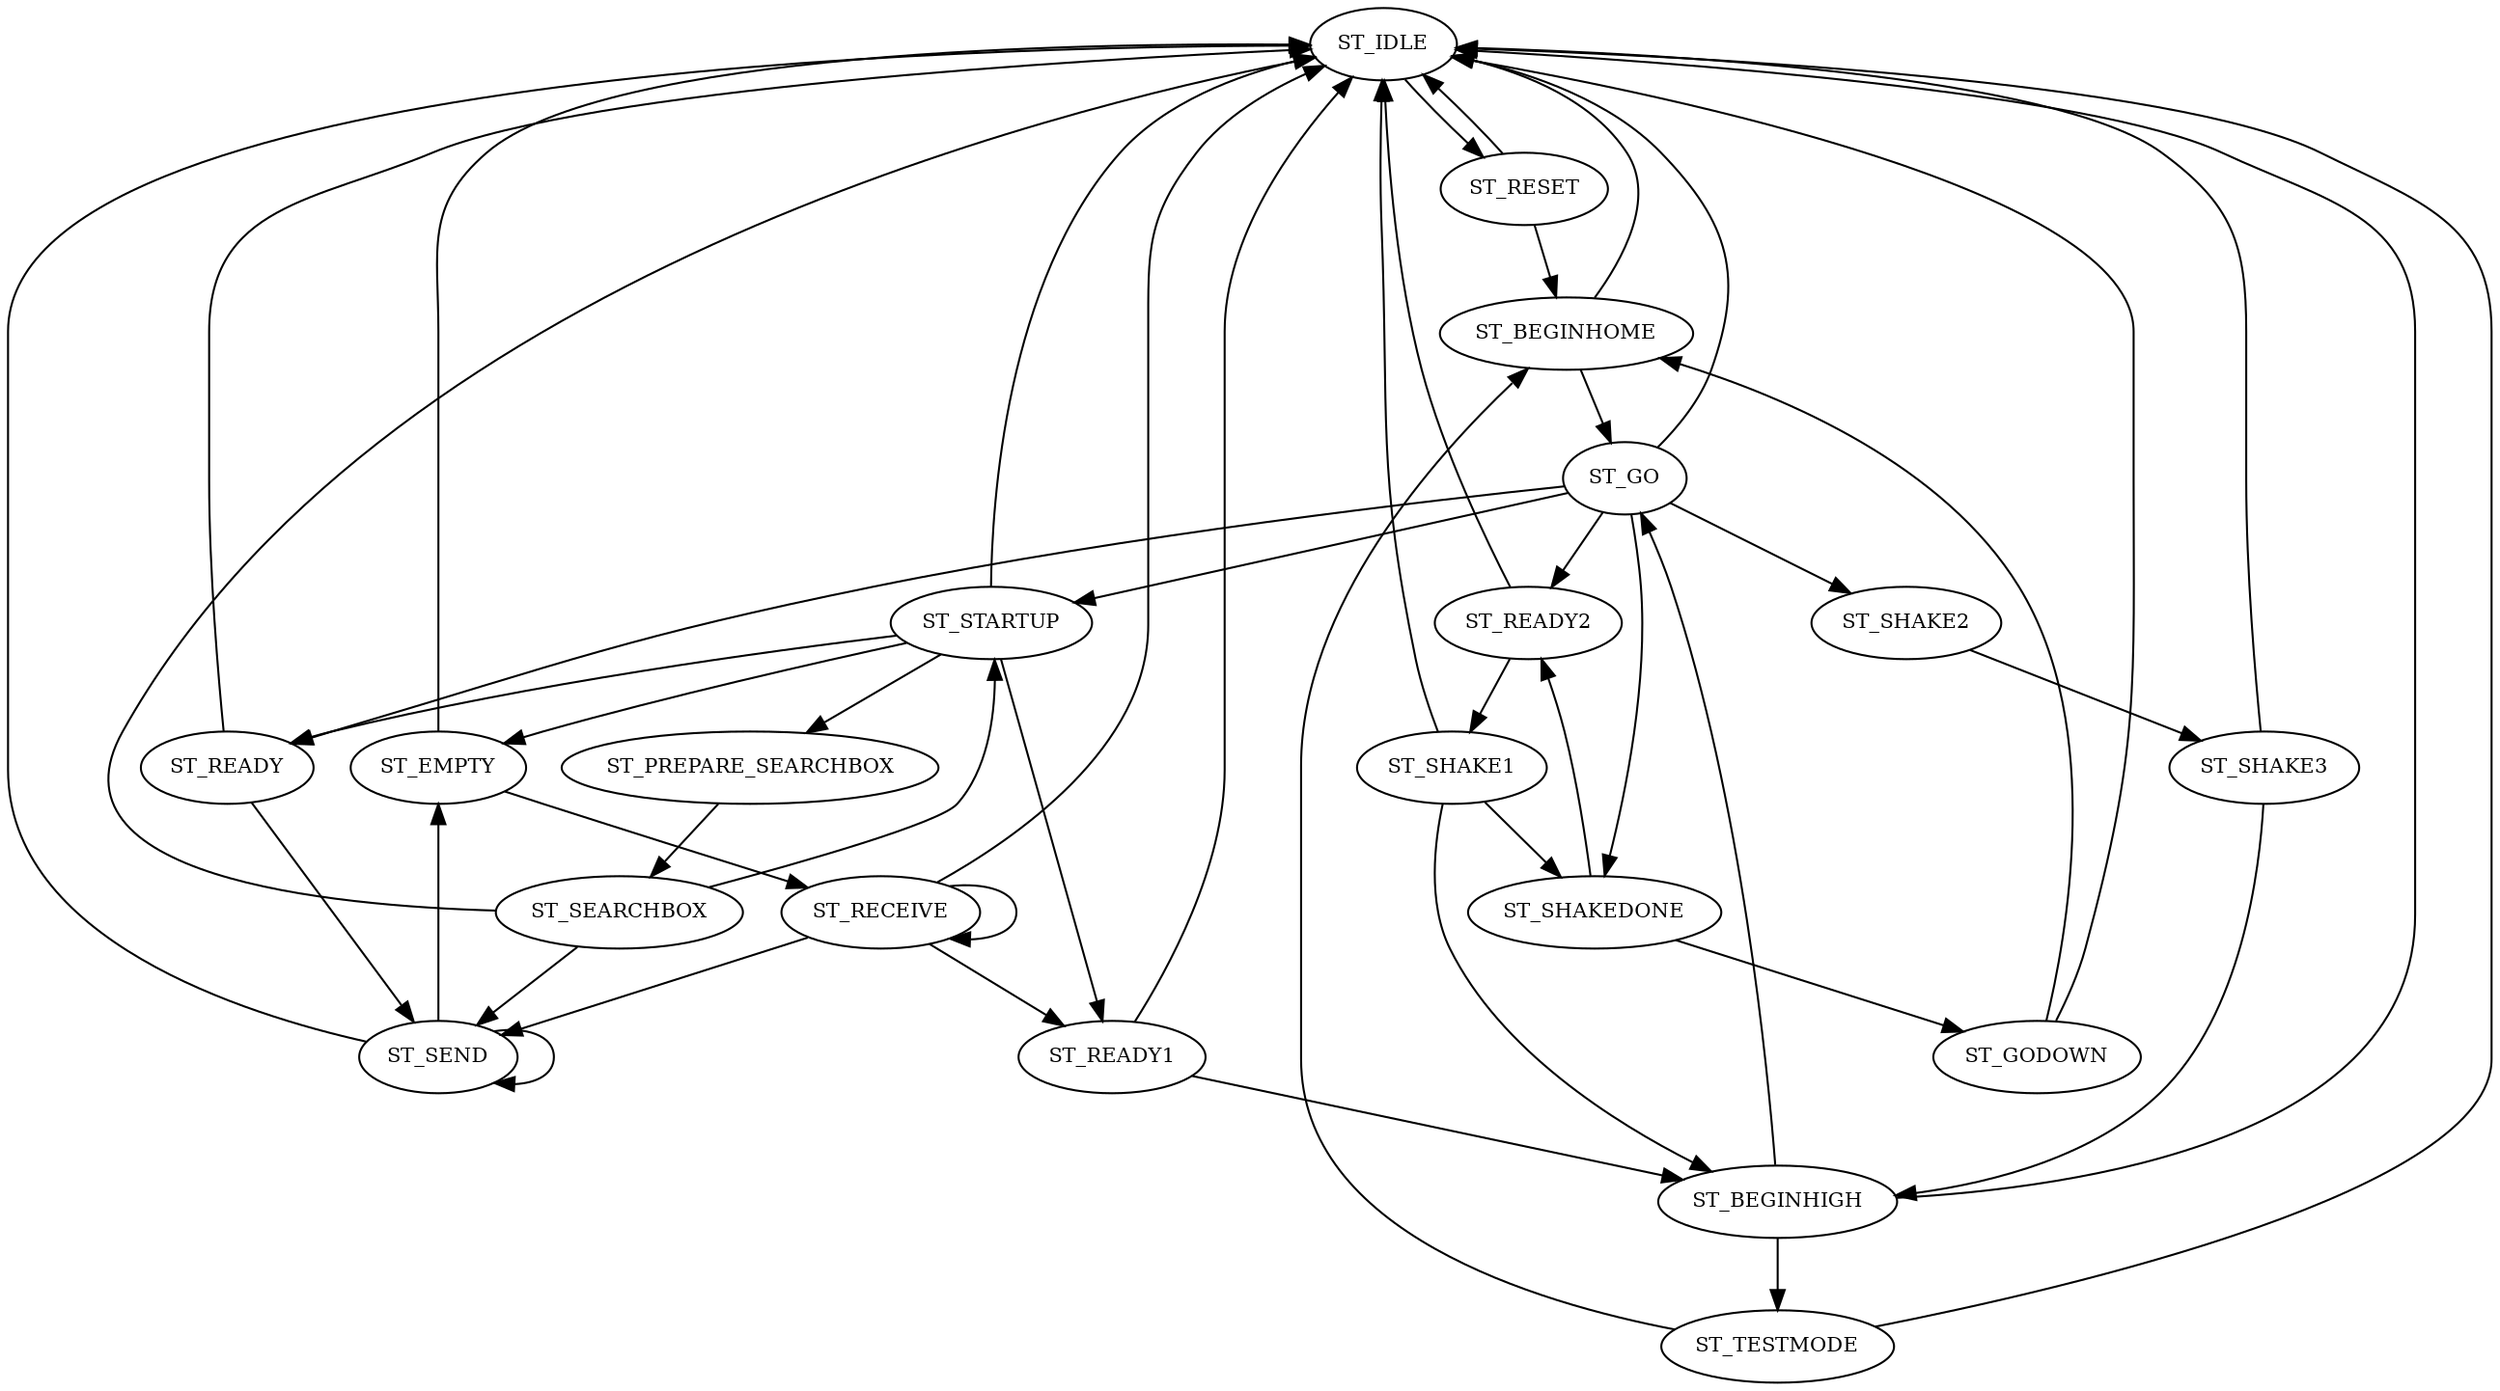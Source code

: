 digraph G {
node [fontsize=10];
ST_IDLE -> ST_RESET;
ST_RESET -> ST_BEGINHOME;
ST_RESET -> ST_IDLE;
ST_STARTUP -> ST_READY1;
ST_STARTUP -> ST_READY;
ST_STARTUP -> ST_PREPARE_SEARCHBOX;
ST_STARTUP -> ST_EMPTY;
ST_STARTUP -> ST_IDLE;
ST_PREPARE_SEARCHBOX -> ST_SEARCHBOX;
ST_SEARCHBOX -> ST_STARTUP;
ST_SEARCHBOX -> ST_SEND;
ST_SEARCHBOX -> ST_IDLE;
ST_EMPTY -> ST_RECEIVE;
ST_EMPTY -> ST_IDLE;
ST_RECEIVE -> ST_RECEIVE;
ST_RECEIVE -> ST_SEND;
ST_RECEIVE -> ST_READY1;
ST_RECEIVE -> ST_IDLE;
ST_READY1 -> ST_BEGINHIGH;
ST_READY1 -> ST_IDLE;
ST_READY2 -> ST_SHAKE1;
ST_READY2 -> ST_IDLE;
ST_SHAKE1 -> ST_SHAKEDONE;
ST_SHAKE1 -> ST_BEGINHIGH;
ST_SHAKE1 -> ST_IDLE;
ST_SHAKE2 -> ST_SHAKE3;
ST_SHAKE3 -> ST_BEGINHIGH;
ST_SHAKE3 -> ST_IDLE;
ST_SHAKEDONE -> ST_GODOWN;
ST_SHAKEDONE -> ST_READY2;
ST_GODOWN -> ST_BEGINHOME;
ST_GODOWN -> ST_IDLE;
ST_READY -> ST_SEND;
ST_READY -> ST_IDLE;
ST_SEND -> ST_SEND;
ST_SEND -> ST_EMPTY;
ST_SEND -> ST_IDLE;
ST_BEGINHOME -> ST_GO;
ST_BEGINHOME -> ST_IDLE;
ST_TESTMODE -> ST_BEGINHOME;
ST_TESTMODE -> ST_IDLE;
ST_BEGINHIGH -> ST_TESTMODE;
ST_BEGINHIGH -> ST_GO;
ST_BEGINHIGH -> ST_IDLE;
ST_GO -> ST_STARTUP;
ST_GO -> ST_SHAKE2;
ST_GO -> ST_SHAKEDONE;
ST_GO -> ST_READY2;
ST_GO -> ST_READY;
ST_GO -> ST_IDLE;
}